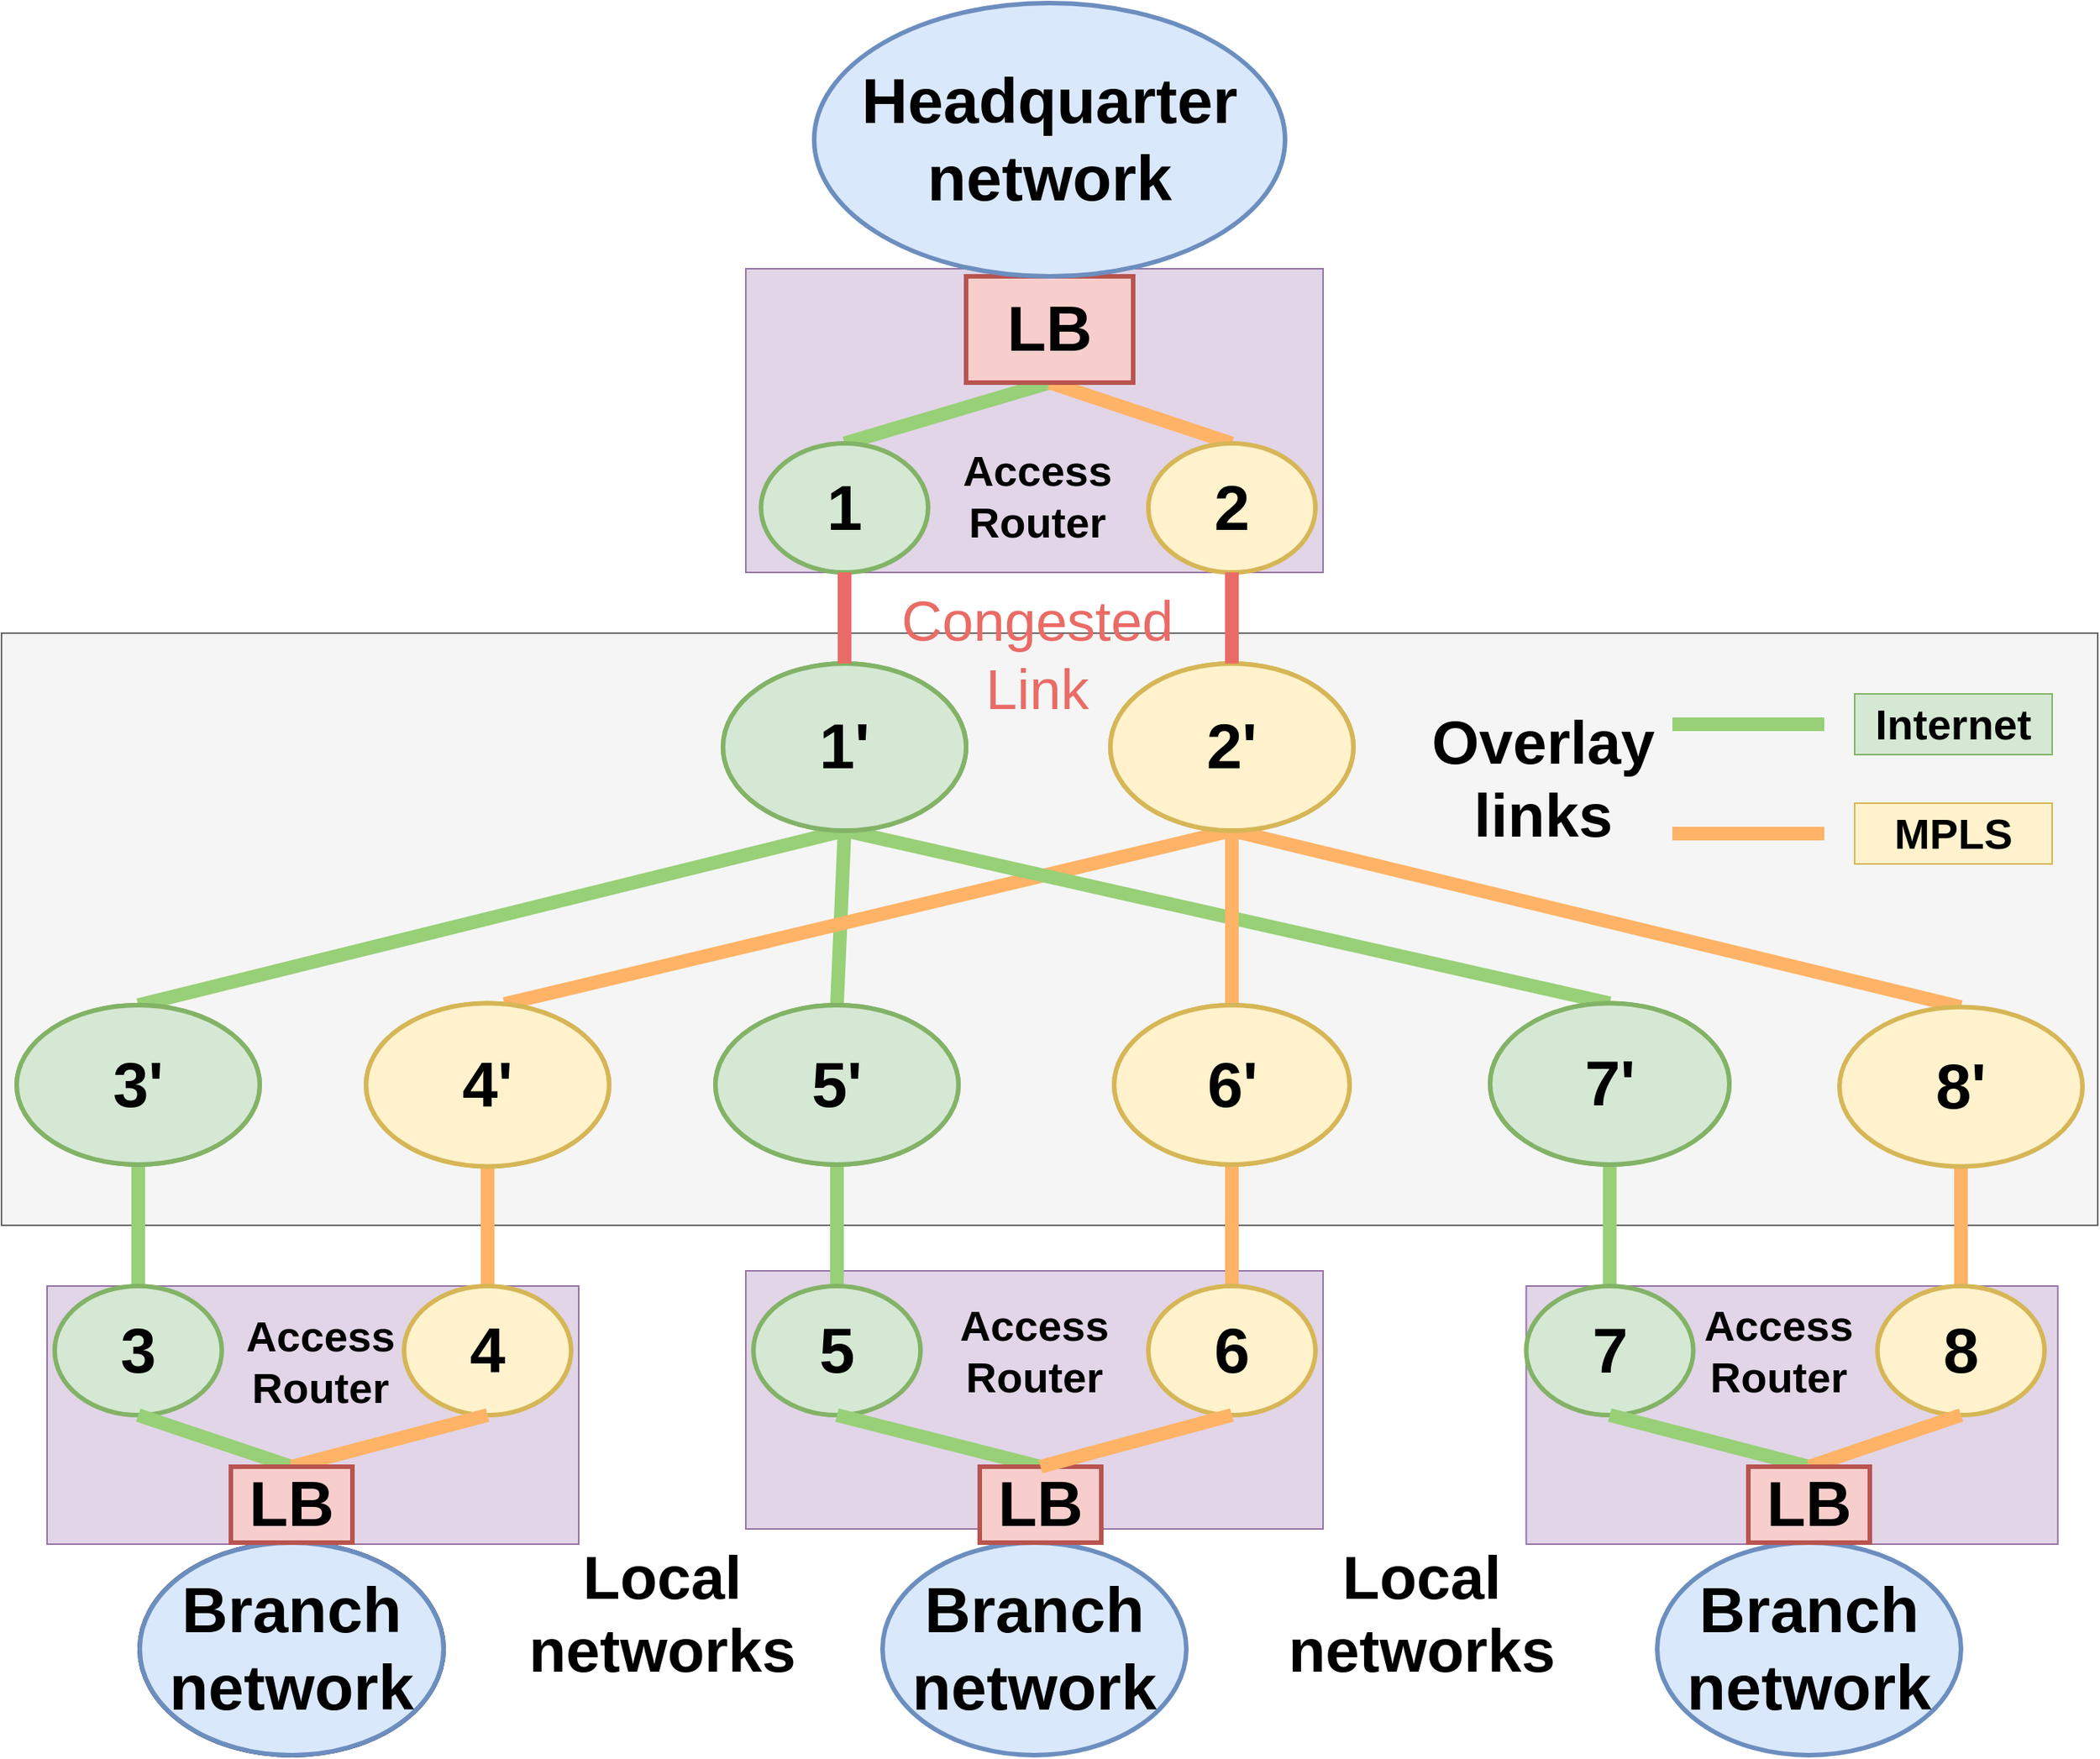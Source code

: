 <mxfile version="21.7.2" type="github">
  <diagram name="Page-1" id="ULckoyat54zV__HIXDZd">
    <mxGraphModel dx="4014" dy="2745" grid="1" gridSize="10" guides="1" tooltips="1" connect="1" arrows="1" fold="1" page="1" pageScale="1" pageWidth="827" pageHeight="1169" math="0" shadow="0">
      <root>
        <mxCell id="0" />
        <mxCell id="1" parent="0" />
        <mxCell id="v4-6-bHVS8jRS0BCCZuM-1" value="" style="rounded=0;whiteSpace=wrap;html=1;fillColor=#f5f5f5;fontColor=#333333;strokeColor=#666666;" parent="1" vertex="1">
          <mxGeometry x="-270" y="340" width="1380" height="390" as="geometry" />
        </mxCell>
        <mxCell id="v4-6-bHVS8jRS0BCCZuM-78" value="" style="rounded=0;whiteSpace=wrap;html=1;fillColor=#e1d5e7;strokeColor=#9673a6;" parent="1" vertex="1">
          <mxGeometry x="733.75" y="770" width="350" height="170" as="geometry" />
        </mxCell>
        <mxCell id="v4-6-bHVS8jRS0BCCZuM-76" value="" style="rounded=0;whiteSpace=wrap;html=1;fillColor=#e1d5e7;strokeColor=#9673a6;" parent="1" vertex="1">
          <mxGeometry x="220" y="760" width="380" height="170" as="geometry" />
        </mxCell>
        <mxCell id="v4-6-bHVS8jRS0BCCZuM-74" value="" style="rounded=0;whiteSpace=wrap;html=1;fillColor=#e1d5e7;strokeColor=#9673a6;" parent="1" vertex="1">
          <mxGeometry x="220" y="100" width="380" height="200" as="geometry" />
        </mxCell>
        <mxCell id="v4-6-bHVS8jRS0BCCZuM-73" value="" style="rounded=0;whiteSpace=wrap;html=1;fillColor=#e1d5e7;strokeColor=#9673a6;" parent="1" vertex="1">
          <mxGeometry x="-240" y="770" width="350" height="170" as="geometry" />
        </mxCell>
        <mxCell id="v4-6-bHVS8jRS0BCCZuM-2" style="rounded=0;orthogonalLoop=1;jettySize=auto;html=1;entryX=0.5;entryY=0;entryDx=0;entryDy=0;strokeWidth=9;endArrow=none;endFill=0;strokeColor=#97D077;exitX=0.5;exitY=1;exitDx=0;exitDy=0;fontSize=42;" parent="1" source="v4-6-bHVS8jRS0BCCZuM-21" target="v4-6-bHVS8jRS0BCCZuM-25" edge="1">
          <mxGeometry relative="1" as="geometry">
            <mxPoint x="301.723" y="459.287" as="sourcePoint" />
            <mxPoint x="260" y="600" as="targetPoint" />
          </mxGeometry>
        </mxCell>
        <mxCell id="v4-6-bHVS8jRS0BCCZuM-3" style="rounded=0;orthogonalLoop=1;jettySize=auto;html=1;exitX=0.5;exitY=1;exitDx=0;exitDy=0;entryX=0.5;entryY=0;entryDx=0;entryDy=0;strokeWidth=9;endArrow=none;endFill=0;strokeColor=#97D077;fontSize=42;" parent="1" source="v4-6-bHVS8jRS0BCCZuM-23" target="v4-6-bHVS8jRS0BCCZuM-45" edge="1">
          <mxGeometry relative="1" as="geometry">
            <mxPoint x="-270" y="675" as="sourcePoint" />
          </mxGeometry>
        </mxCell>
        <mxCell id="v4-6-bHVS8jRS0BCCZuM-4" style="rounded=0;orthogonalLoop=1;jettySize=auto;html=1;exitX=0.5;exitY=1;exitDx=0;exitDy=0;strokeWidth=9;endArrow=none;endFill=0;strokeColor=#FFB366;entryX=0.5;entryY=0;entryDx=0;entryDy=0;fontSize=42;" parent="1" source="v4-6-bHVS8jRS0BCCZuM-24" target="v4-6-bHVS8jRS0BCCZuM-46" edge="1">
          <mxGeometry relative="1" as="geometry">
            <mxPoint x="-140" y="740.0" as="targetPoint" />
            <mxPoint x="-5" y="670" as="sourcePoint" />
          </mxGeometry>
        </mxCell>
        <mxCell id="v4-6-bHVS8jRS0BCCZuM-5" style="rounded=0;orthogonalLoop=1;jettySize=auto;html=1;strokeWidth=9;endArrow=none;endFill=0;strokeColor=#97D077;exitX=0.5;exitY=1;exitDx=0;exitDy=0;fontSize=42;" parent="1" source="v4-6-bHVS8jRS0BCCZuM-28" target="v4-6-bHVS8jRS0BCCZuM-49" edge="1">
          <mxGeometry relative="1" as="geometry">
            <mxPoint x="830.075" y="664.77" as="sourcePoint" />
          </mxGeometry>
        </mxCell>
        <mxCell id="v4-6-bHVS8jRS0BCCZuM-6" style="rounded=0;orthogonalLoop=1;jettySize=auto;html=1;strokeWidth=9;endArrow=none;endFill=0;strokeColor=#FFB366;exitX=0.5;exitY=1;exitDx=0;exitDy=0;fontSize=42;" parent="1" source="v4-6-bHVS8jRS0BCCZuM-29" target="v4-6-bHVS8jRS0BCCZuM-50" edge="1">
          <mxGeometry relative="1" as="geometry">
            <mxPoint x="1021.755" y="662.883" as="sourcePoint" />
          </mxGeometry>
        </mxCell>
        <mxCell id="v4-6-bHVS8jRS0BCCZuM-7" value="LB" style="rounded=0;whiteSpace=wrap;html=1;fontStyle=1;fontSize=42;" parent="1" vertex="1">
          <mxGeometry x="374" y="889" width="80" height="50" as="geometry" />
        </mxCell>
        <mxCell id="v4-6-bHVS8jRS0BCCZuM-8" value="LB" style="rounded=0;whiteSpace=wrap;html=1;fontStyle=1;fontSize=42;" parent="1" vertex="1">
          <mxGeometry x="880" y="889" width="80" height="50" as="geometry" />
        </mxCell>
        <mxCell id="v4-6-bHVS8jRS0BCCZuM-9" value="Local network" style="ellipse;whiteSpace=wrap;html=1;fontStyle=1;fontSize=42;strokeWidth=3;" parent="1" vertex="1">
          <mxGeometry x="-179" y="939" width="200" height="140" as="geometry" />
        </mxCell>
        <mxCell id="v4-6-bHVS8jRS0BCCZuM-10" value="Local network" style="ellipse;whiteSpace=wrap;html=1;fontStyle=1;fontSize=42;" parent="1" vertex="1">
          <mxGeometry x="310" y="939" width="200" height="140" as="geometry" />
        </mxCell>
        <mxCell id="v4-6-bHVS8jRS0BCCZuM-11" value="Local network" style="ellipse;whiteSpace=wrap;html=1;fontStyle=1;fontSize=42;" parent="1" vertex="1">
          <mxGeometry x="820" y="939" width="200" height="140" as="geometry" />
        </mxCell>
        <mxCell id="v4-6-bHVS8jRS0BCCZuM-12" style="rounded=0;orthogonalLoop=1;jettySize=auto;html=1;exitX=0.5;exitY=1;exitDx=0;exitDy=0;entryX=0.5;entryY=0;entryDx=0;entryDy=0;strokeWidth=9;endArrow=none;endFill=0;strokeColor=#97D077;fontSize=42;" parent="1" source="v4-6-bHVS8jRS0BCCZuM-26" target="v4-6-bHVS8jRS0BCCZuM-60" edge="1">
          <mxGeometry relative="1" as="geometry">
            <mxPoint x="410" y="310" as="sourcePoint" />
            <mxPoint x="260" y="360" as="targetPoint" />
          </mxGeometry>
        </mxCell>
        <mxCell id="v4-6-bHVS8jRS0BCCZuM-13" style="rounded=0;orthogonalLoop=1;jettySize=auto;html=1;exitX=0.5;exitY=1;exitDx=0;exitDy=0;entryX=0.5;entryY=0;entryDx=0;entryDy=0;strokeWidth=9;endArrow=none;endFill=0;strokeColor=#FFB366;fontSize=42;" parent="1" source="v4-6-bHVS8jRS0BCCZuM-26" target="v4-6-bHVS8jRS0BCCZuM-61" edge="1">
          <mxGeometry relative="1" as="geometry">
            <mxPoint x="410" y="310" as="sourcePoint" />
            <mxPoint x="525" y="365" as="targetPoint" />
          </mxGeometry>
        </mxCell>
        <mxCell id="v4-6-bHVS8jRS0BCCZuM-14" style="rounded=0;orthogonalLoop=1;jettySize=auto;html=1;entryX=0.5;entryY=0;entryDx=0;entryDy=0;strokeWidth=9;endArrow=none;endFill=0;strokeColor=#97D077;exitX=0.5;exitY=1;exitDx=0;exitDy=0;fontSize=42;" parent="1" source="v4-6-bHVS8jRS0BCCZuM-21" target="v4-6-bHVS8jRS0BCCZuM-23" edge="1">
          <mxGeometry relative="1" as="geometry">
            <mxPoint x="260" y="460" as="sourcePoint" />
            <mxPoint x="-270" y="595" as="targetPoint" />
          </mxGeometry>
        </mxCell>
        <mxCell id="v4-6-bHVS8jRS0BCCZuM-15" style="rounded=0;orthogonalLoop=1;jettySize=auto;html=1;exitX=0.5;exitY=1;exitDx=0;exitDy=0;entryX=0.569;entryY=0.005;entryDx=0;entryDy=0;strokeWidth=9;endArrow=none;endFill=0;strokeColor=#FFB366;entryPerimeter=0;fontSize=42;" parent="1" source="v4-6-bHVS8jRS0BCCZuM-22" target="v4-6-bHVS8jRS0BCCZuM-24" edge="1">
          <mxGeometry relative="1" as="geometry">
            <mxPoint x="525" y="435" as="sourcePoint" />
            <mxPoint x="-5" y="600" as="targetPoint" />
          </mxGeometry>
        </mxCell>
        <mxCell id="v4-6-bHVS8jRS0BCCZuM-16" style="rounded=0;orthogonalLoop=1;jettySize=auto;html=1;strokeWidth=9;endArrow=none;endFill=0;entryX=0.5;entryY=0;entryDx=0;entryDy=0;exitX=0.5;exitY=1;exitDx=0;exitDy=0;strokeColor=#97D077;fontSize=42;" parent="1" source="v4-6-bHVS8jRS0BCCZuM-21" target="v4-6-bHVS8jRS0BCCZuM-28" edge="1">
          <mxGeometry relative="1" as="geometry">
            <mxPoint x="313" y="460" as="sourcePoint" />
            <mxPoint x="790" y="595" as="targetPoint" />
          </mxGeometry>
        </mxCell>
        <mxCell id="v4-6-bHVS8jRS0BCCZuM-17" style="rounded=0;orthogonalLoop=1;jettySize=auto;html=1;exitX=0.5;exitY=1;exitDx=0;exitDy=0;strokeWidth=9;endArrow=none;endFill=0;entryX=0.5;entryY=0;entryDx=0;entryDy=0;strokeColor=#FFB366;fontSize=42;" parent="1" source="v4-6-bHVS8jRS0BCCZuM-22" target="v4-6-bHVS8jRS0BCCZuM-29" edge="1">
          <mxGeometry relative="1" as="geometry">
            <mxPoint x="525" y="435" as="sourcePoint" />
            <mxPoint x="1055" y="600" as="targetPoint" />
          </mxGeometry>
        </mxCell>
        <mxCell id="v4-6-bHVS8jRS0BCCZuM-18" style="rounded=0;orthogonalLoop=1;jettySize=auto;html=1;strokeWidth=9;endArrow=none;endFill=0;exitX=0.5;exitY=1;exitDx=0;exitDy=0;strokeColor=#FFB366;fontSize=42;" parent="1" source="v4-6-bHVS8jRS0BCCZuM-22" target="v4-6-bHVS8jRS0BCCZuM-27" edge="1">
          <mxGeometry relative="1" as="geometry">
            <mxPoint x="525" y="435" as="sourcePoint" />
            <mxPoint x="525" y="605" as="targetPoint" />
          </mxGeometry>
        </mxCell>
        <mxCell id="v4-6-bHVS8jRS0BCCZuM-19" style="rounded=0;orthogonalLoop=1;jettySize=auto;html=1;exitX=0.5;exitY=1;exitDx=0;exitDy=0;strokeWidth=9;endArrow=none;endFill=0;strokeColor=#97D077;entryX=0.5;entryY=0;entryDx=0;entryDy=0;fontSize=42;" parent="1" source="v4-6-bHVS8jRS0BCCZuM-25" target="v4-6-bHVS8jRS0BCCZuM-47" edge="1">
          <mxGeometry relative="1" as="geometry">
            <mxPoint x="260" y="680" as="sourcePoint" />
            <mxPoint x="340" y="740" as="targetPoint" />
          </mxGeometry>
        </mxCell>
        <mxCell id="v4-6-bHVS8jRS0BCCZuM-20" style="rounded=0;orthogonalLoop=1;jettySize=auto;html=1;entryX=0.5;entryY=0;entryDx=0;entryDy=0;strokeWidth=9;endArrow=none;endFill=0;exitX=0.5;exitY=1;exitDx=0;exitDy=0;strokeColor=#FFB366;fontSize=42;" parent="1" source="v4-6-bHVS8jRS0BCCZuM-27" target="v4-6-bHVS8jRS0BCCZuM-48" edge="1">
          <mxGeometry relative="1" as="geometry">
            <mxPoint x="493" y="669" as="sourcePoint" />
            <mxPoint x="414" y="740" as="targetPoint" />
          </mxGeometry>
        </mxCell>
        <mxCell id="v4-6-bHVS8jRS0BCCZuM-21" value="1" style="ellipse;whiteSpace=wrap;html=1;fontStyle=1;fontSize=42;strokeWidth=3;fillColor=#d5e8d4;strokeColor=#82b366;" parent="1" vertex="1">
          <mxGeometry x="205" y="360" width="160" height="110" as="geometry" />
        </mxCell>
        <mxCell id="v4-6-bHVS8jRS0BCCZuM-22" value="2" style="ellipse;whiteSpace=wrap;html=1;fontStyle=1;fontSize=42;strokeWidth=3;fillColor=#fff2cc;strokeColor=#d6b656;" parent="1" vertex="1">
          <mxGeometry x="460" y="360" width="160" height="110" as="geometry" />
        </mxCell>
        <mxCell id="v4-6-bHVS8jRS0BCCZuM-23" value="3" style="ellipse;whiteSpace=wrap;html=1;fontStyle=1;fontSize=42;strokeWidth=3;fillColor=#d5e8d4;strokeColor=#82b366;" parent="1" vertex="1">
          <mxGeometry x="-260" y="585" width="160" height="105" as="geometry" />
        </mxCell>
        <mxCell id="v4-6-bHVS8jRS0BCCZuM-24" value="4" style="ellipse;whiteSpace=wrap;html=1;fontStyle=1;fontSize=42;strokeWidth=3;fillColor=#fff2cc;strokeColor=#d6b656;" parent="1" vertex="1">
          <mxGeometry x="-30" y="583.75" width="160" height="107.5" as="geometry" />
        </mxCell>
        <mxCell id="v4-6-bHVS8jRS0BCCZuM-25" value="5" style="ellipse;whiteSpace=wrap;html=1;fontStyle=1;fontSize=42;strokeWidth=3;fillColor=#d5e8d4;strokeColor=#82b366;" parent="1" vertex="1">
          <mxGeometry x="200" y="585" width="160" height="105" as="geometry" />
        </mxCell>
        <mxCell id="v4-6-bHVS8jRS0BCCZuM-26" value="LB" style="rounded=0;whiteSpace=wrap;html=1;fontStyle=1;fontSize=42;strokeWidth=3;fillColor=#f8cecc;strokeColor=#b85450;" parent="1" vertex="1">
          <mxGeometry x="365" y="105" width="110" height="70" as="geometry" />
        </mxCell>
        <mxCell id="v4-6-bHVS8jRS0BCCZuM-27" value="6" style="ellipse;whiteSpace=wrap;html=1;fontStyle=1;fontSize=42;strokeWidth=3;fillColor=#fff2cc;strokeColor=#d6b656;" parent="1" vertex="1">
          <mxGeometry x="462.5" y="585" width="155" height="105" as="geometry" />
        </mxCell>
        <mxCell id="v4-6-bHVS8jRS0BCCZuM-28" value="7" style="ellipse;whiteSpace=wrap;html=1;fontStyle=1;fontSize=42;strokeWidth=3;fillColor=#d5e8d4;strokeColor=#82b366;" parent="1" vertex="1">
          <mxGeometry x="710" y="583.75" width="157.5" height="106.25" as="geometry" />
        </mxCell>
        <mxCell id="v4-6-bHVS8jRS0BCCZuM-29" value="8&#39;" style="ellipse;whiteSpace=wrap;html=1;fontStyle=1;fontSize=42;strokeWidth=3;fillColor=#fff2cc;strokeColor=#d6b656;" parent="1" vertex="1">
          <mxGeometry x="940" y="586.25" width="160" height="105" as="geometry" />
        </mxCell>
        <mxCell id="v4-6-bHVS8jRS0BCCZuM-30" value="Branch network" style="ellipse;whiteSpace=wrap;html=1;fontStyle=1;fontSize=42;strokeWidth=3;fillColor=#dae8fc;strokeColor=#6c8ebf;" parent="1" vertex="1">
          <mxGeometry x="820" y="939" width="200" height="140" as="geometry" />
        </mxCell>
        <mxCell id="v4-6-bHVS8jRS0BCCZuM-31" value="Branch network" style="ellipse;whiteSpace=wrap;html=1;fontStyle=1;fontSize=42;strokeWidth=3;fillColor=#dae8fc;strokeColor=#6c8ebf;" parent="1" vertex="1">
          <mxGeometry x="310" y="939" width="200" height="140" as="geometry" />
        </mxCell>
        <mxCell id="v4-6-bHVS8jRS0BCCZuM-32" value="Branch network" style="ellipse;whiteSpace=wrap;html=1;fontStyle=1;fontSize=42;strokeWidth=3;fillColor=#dae8fc;strokeColor=#6c8ebf;" parent="1" vertex="1">
          <mxGeometry x="-179" y="939" width="200" height="140" as="geometry" />
        </mxCell>
        <mxCell id="v4-6-bHVS8jRS0BCCZuM-33" value="" style="endArrow=none;html=1;rounded=0;strokeWidth=9;strokeColor=#97D077;fontSize=42;" parent="1" edge="1">
          <mxGeometry width="50" height="50" relative="1" as="geometry">
            <mxPoint x="830" y="400" as="sourcePoint" />
            <mxPoint x="930" y="400" as="targetPoint" />
          </mxGeometry>
        </mxCell>
        <mxCell id="v4-6-bHVS8jRS0BCCZuM-34" value="" style="endArrow=none;html=1;rounded=0;strokeWidth=9;strokeColor=#FFB366;fontSize=42;" parent="1" edge="1">
          <mxGeometry width="50" height="50" relative="1" as="geometry">
            <mxPoint x="830" y="472" as="sourcePoint" />
            <mxPoint x="930" y="472" as="targetPoint" />
          </mxGeometry>
        </mxCell>
        <mxCell id="v4-6-bHVS8jRS0BCCZuM-35" value="Internet" style="text;html=1;strokeColor=#82b366;fillColor=#d5e8d4;align=center;verticalAlign=middle;whiteSpace=wrap;rounded=0;fontSize=28;fontStyle=1" parent="1" vertex="1">
          <mxGeometry x="950" y="380" width="130" height="40" as="geometry" />
        </mxCell>
        <mxCell id="v4-6-bHVS8jRS0BCCZuM-36" value="MPLS" style="text;html=1;strokeColor=#d6b656;fillColor=#fff2cc;align=center;verticalAlign=middle;whiteSpace=wrap;rounded=0;fontSize=28;fontStyle=1" parent="1" vertex="1">
          <mxGeometry x="950" y="452" width="130" height="40" as="geometry" />
        </mxCell>
        <mxCell id="v4-6-bHVS8jRS0BCCZuM-37" value="Headquarter network" style="ellipse;whiteSpace=wrap;html=1;fontStyle=1;fontSize=42;strokeWidth=3;fillColor=#dae8fc;strokeColor=#6c8ebf;" parent="1" vertex="1">
          <mxGeometry x="265" y="-75" width="310" height="180" as="geometry" />
        </mxCell>
        <mxCell id="v4-6-bHVS8jRS0BCCZuM-38" value="1&#39;" style="ellipse;whiteSpace=wrap;html=1;fontStyle=1;fontSize=42;strokeWidth=3;fillColor=#d5e8d4;strokeColor=#82b366;" parent="1" vertex="1">
          <mxGeometry x="205" y="360" width="160" height="110" as="geometry" />
        </mxCell>
        <mxCell id="v4-6-bHVS8jRS0BCCZuM-39" value="2&#39;" style="ellipse;whiteSpace=wrap;html=1;fontStyle=1;fontSize=42;strokeWidth=3;fillColor=#fff2cc;strokeColor=#d6b656;" parent="1" vertex="1">
          <mxGeometry x="460" y="360" width="160" height="110" as="geometry" />
        </mxCell>
        <mxCell id="v4-6-bHVS8jRS0BCCZuM-40" value="6&#39;" style="ellipse;whiteSpace=wrap;html=1;fontStyle=1;fontSize=42;strokeWidth=3;fillColor=#fff2cc;strokeColor=#d6b656;" parent="1" vertex="1">
          <mxGeometry x="462.5" y="585" width="155" height="105" as="geometry" />
        </mxCell>
        <mxCell id="v4-6-bHVS8jRS0BCCZuM-41" value="5&#39;" style="ellipse;whiteSpace=wrap;html=1;fontStyle=1;fontSize=42;strokeWidth=3;fillColor=#d5e8d4;strokeColor=#82b366;" parent="1" vertex="1">
          <mxGeometry x="200" y="585" width="160" height="105" as="geometry" />
        </mxCell>
        <mxCell id="v4-6-bHVS8jRS0BCCZuM-42" value="4&#39;" style="ellipse;whiteSpace=wrap;html=1;fontStyle=1;fontSize=42;strokeWidth=3;fillColor=#fff2cc;strokeColor=#d6b656;" parent="1" vertex="1">
          <mxGeometry x="-30" y="583.75" width="160" height="107.5" as="geometry" />
        </mxCell>
        <mxCell id="v4-6-bHVS8jRS0BCCZuM-43" value="3&#39;" style="ellipse;whiteSpace=wrap;html=1;fontStyle=1;fontSize=42;strokeWidth=3;fillColor=#d5e8d4;strokeColor=#82b366;" parent="1" vertex="1">
          <mxGeometry x="-260" y="585" width="160" height="105" as="geometry" />
        </mxCell>
        <mxCell id="v4-6-bHVS8jRS0BCCZuM-44" value="7&#39;" style="ellipse;whiteSpace=wrap;html=1;fontStyle=1;fontSize=42;strokeWidth=3;fillColor=#d5e8d4;strokeColor=#82b366;" parent="1" vertex="1">
          <mxGeometry x="710" y="583.75" width="157.5" height="106.25" as="geometry" />
        </mxCell>
        <mxCell id="v4-6-bHVS8jRS0BCCZuM-45" value="3" style="ellipse;whiteSpace=wrap;html=1;fontStyle=1;fontSize=42;strokeWidth=3;fillColor=#d5e8d4;strokeColor=#82b366;" parent="1" vertex="1">
          <mxGeometry x="-235" y="770" width="110" height="85" as="geometry" />
        </mxCell>
        <mxCell id="v4-6-bHVS8jRS0BCCZuM-46" value="4" style="ellipse;whiteSpace=wrap;html=1;fontStyle=1;fontSize=42;strokeWidth=3;fillColor=#fff2cc;strokeColor=#d6b656;" parent="1" vertex="1">
          <mxGeometry x="-5" y="770" width="110" height="85" as="geometry" />
        </mxCell>
        <mxCell id="v4-6-bHVS8jRS0BCCZuM-47" value="5" style="ellipse;whiteSpace=wrap;html=1;fontStyle=1;fontSize=42;strokeWidth=3;fillColor=#d5e8d4;strokeColor=#82b366;" parent="1" vertex="1">
          <mxGeometry x="225" y="770" width="110" height="85" as="geometry" />
        </mxCell>
        <mxCell id="v4-6-bHVS8jRS0BCCZuM-48" value="6" style="ellipse;whiteSpace=wrap;html=1;fontStyle=1;fontSize=42;strokeWidth=3;fillColor=#fff2cc;strokeColor=#d6b656;" parent="1" vertex="1">
          <mxGeometry x="485" y="770" width="110" height="85" as="geometry" />
        </mxCell>
        <mxCell id="v4-6-bHVS8jRS0BCCZuM-49" value="7" style="ellipse;whiteSpace=wrap;html=1;fontStyle=1;fontSize=42;strokeWidth=3;fillColor=#d5e8d4;strokeColor=#82b366;" parent="1" vertex="1">
          <mxGeometry x="733.75" y="770" width="110" height="85" as="geometry" />
        </mxCell>
        <mxCell id="v4-6-bHVS8jRS0BCCZuM-50" value="8" style="ellipse;whiteSpace=wrap;html=1;fontStyle=1;fontSize=42;strokeWidth=3;fillColor=#fff2cc;strokeColor=#d6b656;" parent="1" vertex="1">
          <mxGeometry x="965" y="770" width="110" height="85" as="geometry" />
        </mxCell>
        <mxCell id="v4-6-bHVS8jRS0BCCZuM-51" style="rounded=0;orthogonalLoop=1;jettySize=auto;html=1;exitX=0.5;exitY=0;exitDx=0;exitDy=0;entryX=0.5;entryY=1;entryDx=0;entryDy=0;strokeWidth=9;endArrow=none;endFill=0;strokeColor=#97D077;fontSize=42;" parent="1" source="v4-6-bHVS8jRS0BCCZuM-57" target="v4-6-bHVS8jRS0BCCZuM-45" edge="1">
          <mxGeometry relative="1" as="geometry">
            <mxPoint x="-170" y="700" as="sourcePoint" />
            <mxPoint x="-170" y="780" as="targetPoint" />
          </mxGeometry>
        </mxCell>
        <mxCell id="v4-6-bHVS8jRS0BCCZuM-52" style="rounded=0;orthogonalLoop=1;jettySize=auto;html=1;exitX=0.5;exitY=0;exitDx=0;exitDy=0;strokeWidth=9;endArrow=none;endFill=0;strokeColor=#FFB366;entryX=0.5;entryY=1;entryDx=0;entryDy=0;fontSize=42;" parent="1" source="v4-6-bHVS8jRS0BCCZuM-57" target="v4-6-bHVS8jRS0BCCZuM-46" edge="1">
          <mxGeometry relative="1" as="geometry">
            <mxPoint x="60" y="780" as="targetPoint" />
            <mxPoint x="60" y="701" as="sourcePoint" />
          </mxGeometry>
        </mxCell>
        <mxCell id="v4-6-bHVS8jRS0BCCZuM-53" style="rounded=0;orthogonalLoop=1;jettySize=auto;html=1;exitX=0.5;exitY=0;exitDx=0;exitDy=0;entryX=0.5;entryY=1;entryDx=0;entryDy=0;strokeWidth=9;endArrow=none;endFill=0;strokeColor=#97D077;fontSize=42;" parent="1" source="v4-6-bHVS8jRS0BCCZuM-59" target="v4-6-bHVS8jRS0BCCZuM-47" edge="1">
          <mxGeometry relative="1" as="geometry">
            <mxPoint x="400" y="889" as="sourcePoint" />
            <mxPoint x="299" y="855" as="targetPoint" />
          </mxGeometry>
        </mxCell>
        <mxCell id="v4-6-bHVS8jRS0BCCZuM-55" style="rounded=0;orthogonalLoop=1;jettySize=auto;html=1;exitX=0.5;exitY=0;exitDx=0;exitDy=0;entryX=0.5;entryY=1;entryDx=0;entryDy=0;strokeWidth=9;endArrow=none;endFill=0;strokeColor=#97D077;fontSize=42;" parent="1" source="v4-6-bHVS8jRS0BCCZuM-58" target="v4-6-bHVS8jRS0BCCZuM-49" edge="1">
          <mxGeometry relative="1" as="geometry">
            <mxPoint x="881" y="889" as="sourcePoint" />
            <mxPoint x="780" y="855" as="targetPoint" />
          </mxGeometry>
        </mxCell>
        <mxCell id="v4-6-bHVS8jRS0BCCZuM-56" style="rounded=0;orthogonalLoop=1;jettySize=auto;html=1;exitX=0.5;exitY=0;exitDx=0;exitDy=0;strokeWidth=9;endArrow=none;endFill=0;strokeColor=#FFB366;entryX=0.5;entryY=1;entryDx=0;entryDy=0;fontSize=42;" parent="1" source="v4-6-bHVS8jRS0BCCZuM-58" target="v4-6-bHVS8jRS0BCCZuM-50" edge="1">
          <mxGeometry relative="1" as="geometry">
            <mxPoint x="1010" y="855" as="targetPoint" />
            <mxPoint x="881" y="889" as="sourcePoint" />
          </mxGeometry>
        </mxCell>
        <mxCell id="v4-6-bHVS8jRS0BCCZuM-57" value="LB" style="rounded=0;whiteSpace=wrap;html=1;fontStyle=1;fontSize=42;strokeWidth=3;fillColor=#f8cecc;strokeColor=#b85450;" parent="1" vertex="1">
          <mxGeometry x="-119" y="889" width="80" height="50" as="geometry" />
        </mxCell>
        <mxCell id="v4-6-bHVS8jRS0BCCZuM-58" value="LB" style="rounded=0;whiteSpace=wrap;html=1;fontStyle=1;fontSize=42;strokeWidth=3;fillColor=#f8cecc;strokeColor=#b85450;" parent="1" vertex="1">
          <mxGeometry x="880" y="889" width="80" height="50" as="geometry" />
        </mxCell>
        <mxCell id="v4-6-bHVS8jRS0BCCZuM-59" value="LB" style="rounded=0;whiteSpace=wrap;html=1;fontStyle=1;fontSize=42;strokeWidth=3;fillColor=#f8cecc;strokeColor=#b85450;" parent="1" vertex="1">
          <mxGeometry x="374" y="889" width="80" height="50" as="geometry" />
        </mxCell>
        <mxCell id="v4-6-bHVS8jRS0BCCZuM-60" value="1" style="ellipse;whiteSpace=wrap;html=1;fontStyle=1;fontSize=42;strokeWidth=3;fillColor=#d5e8d4;strokeColor=#82b366;" parent="1" vertex="1">
          <mxGeometry x="230" y="215" width="110" height="85" as="geometry" />
        </mxCell>
        <mxCell id="v4-6-bHVS8jRS0BCCZuM-61" value="2" style="ellipse;whiteSpace=wrap;html=1;fontStyle=1;fontSize=42;strokeWidth=3;fillColor=#fff2cc;strokeColor=#d6b656;" parent="1" vertex="1">
          <mxGeometry x="485" y="215" width="110" height="85" as="geometry" />
        </mxCell>
        <mxCell id="v4-6-bHVS8jRS0BCCZuM-62" style="rounded=0;orthogonalLoop=1;jettySize=auto;html=1;exitX=0.5;exitY=0;exitDx=0;exitDy=0;entryX=0.5;entryY=1;entryDx=0;entryDy=0;strokeWidth=9;endArrow=none;endFill=0;strokeColor=#EA6B66;fontSize=42;" parent="1" source="v4-6-bHVS8jRS0BCCZuM-38" target="v4-6-bHVS8jRS0BCCZuM-60" edge="1">
          <mxGeometry relative="1" as="geometry">
            <mxPoint x="430" y="160" as="sourcePoint" />
            <mxPoint x="295" y="225" as="targetPoint" />
          </mxGeometry>
        </mxCell>
        <mxCell id="v4-6-bHVS8jRS0BCCZuM-63" style="rounded=0;orthogonalLoop=1;jettySize=auto;html=1;exitX=0.5;exitY=1;exitDx=0;exitDy=0;entryX=0.5;entryY=0;entryDx=0;entryDy=0;strokeWidth=9;endArrow=none;endFill=0;strokeColor=#EA6B66;fontSize=42;" parent="1" source="v4-6-bHVS8jRS0BCCZuM-61" target="v4-6-bHVS8jRS0BCCZuM-39" edge="1">
          <mxGeometry relative="1" as="geometry">
            <mxPoint x="430" y="160" as="sourcePoint" />
            <mxPoint x="550" y="225" as="targetPoint" />
          </mxGeometry>
        </mxCell>
        <mxCell id="v4-6-bHVS8jRS0BCCZuM-64" value="&lt;div style=&quot;font-size: 37px;&quot;&gt;Congested &lt;br style=&quot;font-size: 37px;&quot;&gt;&lt;/div&gt;&lt;div style=&quot;font-size: 37px;&quot;&gt;Link&lt;br style=&quot;font-size: 37px;&quot;&gt;&lt;/div&gt;" style="text;html=1;strokeColor=none;fillColor=none;align=center;verticalAlign=middle;whiteSpace=wrap;rounded=0;fontSize=37;fontColor=#EA6B66;" parent="1" vertex="1">
          <mxGeometry x="382" y="340" width="60" height="30" as="geometry" />
        </mxCell>
        <mxCell id="v4-6-bHVS8jRS0BCCZuM-65" value="Access Router" style="text;html=1;align=center;verticalAlign=middle;whiteSpace=wrap;rounded=0;fontSize=28;fontStyle=1" parent="1" vertex="1">
          <mxGeometry x="347" y="215" width="130" height="70" as="geometry" />
        </mxCell>
        <mxCell id="v4-6-bHVS8jRS0BCCZuM-66" value="&lt;font style=&quot;font-size: 40px;&quot;&gt;Overlay links&lt;/font&gt;" style="text;html=1;align=center;verticalAlign=middle;whiteSpace=wrap;rounded=0;fontSize=28;fontStyle=1" parent="1" vertex="1">
          <mxGeometry x="680" y="400" width="130" height="70" as="geometry" />
        </mxCell>
        <mxCell id="v4-6-bHVS8jRS0BCCZuM-68" value="&lt;font style=&quot;font-size: 40px;&quot;&gt;Local networks&lt;/font&gt;" style="text;html=1;align=center;verticalAlign=middle;whiteSpace=wrap;rounded=0;fontSize=28;fontStyle=1" parent="1" vertex="1">
          <mxGeometry x="100" y="950" width="130" height="70" as="geometry" />
        </mxCell>
        <mxCell id="v4-6-bHVS8jRS0BCCZuM-69" value="&lt;font style=&quot;font-size: 40px;&quot;&gt;Local networks&lt;/font&gt;" style="text;html=1;align=center;verticalAlign=middle;whiteSpace=wrap;rounded=0;fontSize=28;fontStyle=1" parent="1" vertex="1">
          <mxGeometry x="600" y="950" width="130" height="70" as="geometry" />
        </mxCell>
        <mxCell id="v4-6-bHVS8jRS0BCCZuM-70" value="Access Router" style="text;html=1;align=center;verticalAlign=middle;whiteSpace=wrap;rounded=0;fontSize=28;fontStyle=1" parent="1" vertex="1">
          <mxGeometry x="-125" y="785" width="130" height="70" as="geometry" />
        </mxCell>
        <mxCell id="v4-6-bHVS8jRS0BCCZuM-71" value="Access Router" style="text;html=1;align=center;verticalAlign=middle;whiteSpace=wrap;rounded=0;fontSize=28;fontStyle=1" parent="1" vertex="1">
          <mxGeometry x="345" y="777.5" width="130" height="70" as="geometry" />
        </mxCell>
        <mxCell id="v4-6-bHVS8jRS0BCCZuM-72" value="Access Router" style="text;html=1;align=center;verticalAlign=middle;whiteSpace=wrap;rounded=0;fontSize=28;fontStyle=1" parent="1" vertex="1">
          <mxGeometry x="835" y="777.5" width="130" height="70" as="geometry" />
        </mxCell>
        <mxCell id="v4-6-bHVS8jRS0BCCZuM-77" value="" style="rounded=0;orthogonalLoop=1;jettySize=auto;html=1;exitX=0.5;exitY=0;exitDx=0;exitDy=0;strokeWidth=9;endArrow=none;endFill=0;strokeColor=#FFB366;entryX=0.5;entryY=1;entryDx=0;entryDy=0;fontSize=42;" parent="1" source="v4-6-bHVS8jRS0BCCZuM-59" target="v4-6-bHVS8jRS0BCCZuM-48" edge="1">
          <mxGeometry relative="1" as="geometry">
            <mxPoint x="540" y="855" as="targetPoint" />
            <mxPoint x="414" y="889" as="sourcePoint" />
          </mxGeometry>
        </mxCell>
      </root>
    </mxGraphModel>
  </diagram>
</mxfile>
